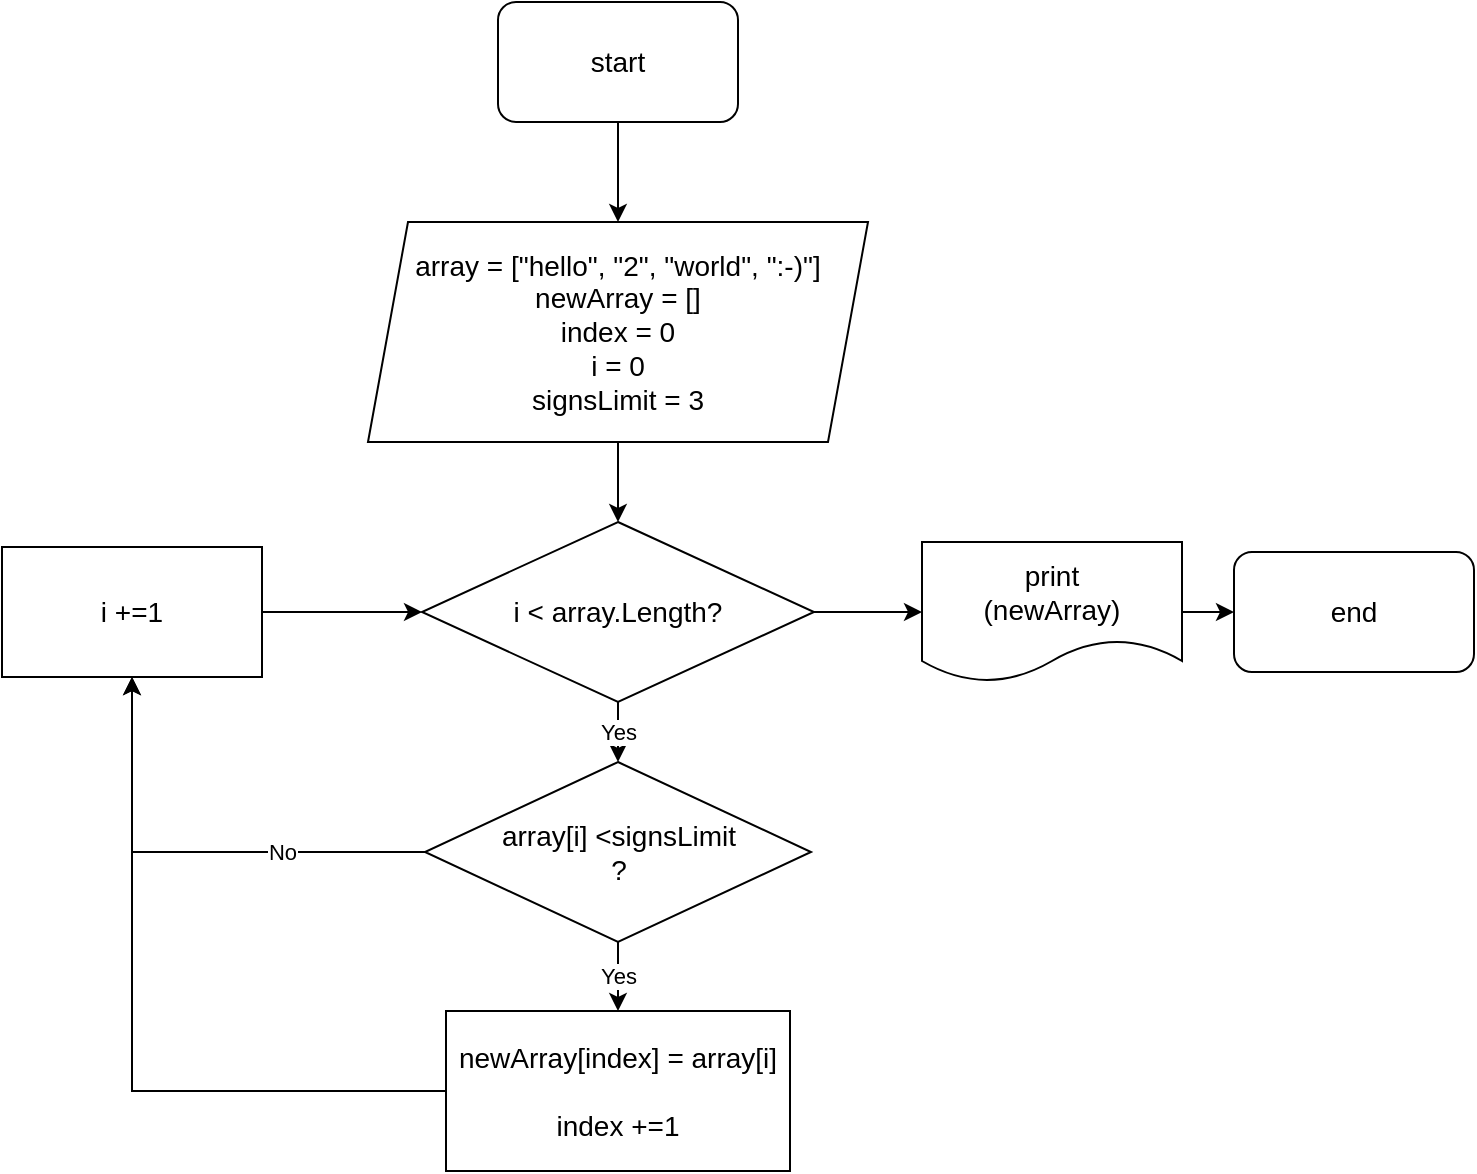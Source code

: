 <mxfile version="20.7.4" type="github">
  <diagram id="2kStEFvWy6adiJs8inJ3" name="Страница 1">
    <mxGraphModel dx="1114" dy="654" grid="1" gridSize="10" guides="1" tooltips="1" connect="1" arrows="1" fold="1" page="1" pageScale="1" pageWidth="827" pageHeight="1169" math="0" shadow="0">
      <root>
        <mxCell id="0" />
        <mxCell id="1" parent="0" />
        <mxCell id="fR60q-NBm0Kf-Vk9rEXO-10" style="edgeStyle=orthogonalEdgeStyle;rounded=0;orthogonalLoop=1;jettySize=auto;html=1;" edge="1" parent="1" source="fR60q-NBm0Kf-Vk9rEXO-1" target="fR60q-NBm0Kf-Vk9rEXO-9">
          <mxGeometry relative="1" as="geometry" />
        </mxCell>
        <mxCell id="fR60q-NBm0Kf-Vk9rEXO-1" value="start" style="rounded=1;whiteSpace=wrap;html=1;fontSize=14;" vertex="1" parent="1">
          <mxGeometry x="328" y="40" width="120" height="60" as="geometry" />
        </mxCell>
        <mxCell id="fR60q-NBm0Kf-Vk9rEXO-12" value="Yes" style="edgeStyle=orthogonalEdgeStyle;rounded=0;orthogonalLoop=1;jettySize=auto;html=1;" edge="1" parent="1" source="fR60q-NBm0Kf-Vk9rEXO-3" target="fR60q-NBm0Kf-Vk9rEXO-4">
          <mxGeometry relative="1" as="geometry" />
        </mxCell>
        <mxCell id="fR60q-NBm0Kf-Vk9rEXO-17" style="edgeStyle=orthogonalEdgeStyle;rounded=0;orthogonalLoop=1;jettySize=auto;html=1;" edge="1" parent="1" source="fR60q-NBm0Kf-Vk9rEXO-3" target="fR60q-NBm0Kf-Vk9rEXO-7">
          <mxGeometry relative="1" as="geometry" />
        </mxCell>
        <mxCell id="fR60q-NBm0Kf-Vk9rEXO-3" value="i &amp;lt; array.Length?" style="rhombus;whiteSpace=wrap;html=1;fontSize=14;" vertex="1" parent="1">
          <mxGeometry x="290" y="300" width="196" height="90" as="geometry" />
        </mxCell>
        <mxCell id="fR60q-NBm0Kf-Vk9rEXO-13" value="Yes" style="edgeStyle=orthogonalEdgeStyle;rounded=0;orthogonalLoop=1;jettySize=auto;html=1;entryX=0.5;entryY=0;entryDx=0;entryDy=0;" edge="1" parent="1" source="fR60q-NBm0Kf-Vk9rEXO-4" target="fR60q-NBm0Kf-Vk9rEXO-5">
          <mxGeometry relative="1" as="geometry" />
        </mxCell>
        <mxCell id="fR60q-NBm0Kf-Vk9rEXO-15" value="No" style="edgeStyle=orthogonalEdgeStyle;rounded=0;orthogonalLoop=1;jettySize=auto;html=1;entryX=0.5;entryY=1;entryDx=0;entryDy=0;" edge="1" parent="1" source="fR60q-NBm0Kf-Vk9rEXO-4" target="fR60q-NBm0Kf-Vk9rEXO-6">
          <mxGeometry x="-0.389" relative="1" as="geometry">
            <mxPoint as="offset" />
          </mxGeometry>
        </mxCell>
        <mxCell id="fR60q-NBm0Kf-Vk9rEXO-4" value="array[i] &amp;lt;signsLimit&lt;br&gt;?" style="rhombus;whiteSpace=wrap;html=1;fontSize=14;" vertex="1" parent="1">
          <mxGeometry x="291.5" y="420" width="193" height="90" as="geometry" />
        </mxCell>
        <mxCell id="fR60q-NBm0Kf-Vk9rEXO-14" style="edgeStyle=orthogonalEdgeStyle;rounded=0;orthogonalLoop=1;jettySize=auto;html=1;" edge="1" parent="1" source="fR60q-NBm0Kf-Vk9rEXO-5" target="fR60q-NBm0Kf-Vk9rEXO-6">
          <mxGeometry relative="1" as="geometry" />
        </mxCell>
        <mxCell id="fR60q-NBm0Kf-Vk9rEXO-5" value="&lt;div&gt;newArray[index] = array[i]&lt;/div&gt;&lt;div&gt;&lt;br&gt;&lt;/div&gt;&lt;div&gt;index +=1&lt;/div&gt;" style="rounded=0;whiteSpace=wrap;html=1;fontSize=14;" vertex="1" parent="1">
          <mxGeometry x="302" y="544.5" width="172" height="80" as="geometry" />
        </mxCell>
        <mxCell id="fR60q-NBm0Kf-Vk9rEXO-16" style="edgeStyle=orthogonalEdgeStyle;rounded=0;orthogonalLoop=1;jettySize=auto;html=1;entryX=0;entryY=0.5;entryDx=0;entryDy=0;" edge="1" parent="1" source="fR60q-NBm0Kf-Vk9rEXO-6" target="fR60q-NBm0Kf-Vk9rEXO-3">
          <mxGeometry relative="1" as="geometry" />
        </mxCell>
        <mxCell id="fR60q-NBm0Kf-Vk9rEXO-6" value="&lt;div&gt;&lt;span style=&quot;background-color: initial;&quot;&gt;i +=1&lt;/span&gt;&lt;br&gt;&lt;/div&gt;" style="rounded=0;whiteSpace=wrap;html=1;fontSize=14;" vertex="1" parent="1">
          <mxGeometry x="80" y="312.5" width="130" height="65" as="geometry" />
        </mxCell>
        <mxCell id="fR60q-NBm0Kf-Vk9rEXO-18" style="edgeStyle=orthogonalEdgeStyle;rounded=0;orthogonalLoop=1;jettySize=auto;html=1;" edge="1" parent="1" source="fR60q-NBm0Kf-Vk9rEXO-7" target="fR60q-NBm0Kf-Vk9rEXO-8">
          <mxGeometry relative="1" as="geometry" />
        </mxCell>
        <mxCell id="fR60q-NBm0Kf-Vk9rEXO-7" value="print &lt;br&gt;(newArray)" style="shape=document;whiteSpace=wrap;html=1;boundedLbl=1;fontSize=14;" vertex="1" parent="1">
          <mxGeometry x="540" y="310" width="130" height="70" as="geometry" />
        </mxCell>
        <mxCell id="fR60q-NBm0Kf-Vk9rEXO-8" value="end" style="rounded=1;whiteSpace=wrap;html=1;fontSize=14;" vertex="1" parent="1">
          <mxGeometry x="696" y="315" width="120" height="60" as="geometry" />
        </mxCell>
        <mxCell id="fR60q-NBm0Kf-Vk9rEXO-11" style="edgeStyle=orthogonalEdgeStyle;rounded=0;orthogonalLoop=1;jettySize=auto;html=1;" edge="1" parent="1" source="fR60q-NBm0Kf-Vk9rEXO-9" target="fR60q-NBm0Kf-Vk9rEXO-3">
          <mxGeometry relative="1" as="geometry" />
        </mxCell>
        <mxCell id="fR60q-NBm0Kf-Vk9rEXO-9" value="&lt;span style=&quot;font-size: 14px;&quot;&gt;array&amp;nbsp;= [&quot;hello&quot;, &quot;2&quot;, &quot;world&quot;, &quot;:-)&quot;]&lt;/span&gt;&lt;br style=&quot;border-color: var(--border-color); font-size: 14px;&quot;&gt;&lt;span style=&quot;font-size: 14px;&quot;&gt;newArray = []&lt;/span&gt;&lt;br style=&quot;border-color: var(--border-color); font-size: 14px;&quot;&gt;&lt;span style=&quot;font-size: 14px;&quot;&gt;index = 0&lt;/span&gt;&lt;br style=&quot;border-color: var(--border-color); font-size: 14px;&quot;&gt;&lt;span style=&quot;font-size: 14px;&quot;&gt;i = 0&lt;/span&gt;&lt;br style=&quot;border-color: var(--border-color); font-size: 14px;&quot;&gt;&lt;span style=&quot;font-size: 14px;&quot;&gt;signsLimit = 3&lt;/span&gt;" style="shape=parallelogram;perimeter=parallelogramPerimeter;whiteSpace=wrap;html=1;fixedSize=1;" vertex="1" parent="1">
          <mxGeometry x="263" y="150" width="250" height="110" as="geometry" />
        </mxCell>
      </root>
    </mxGraphModel>
  </diagram>
</mxfile>
